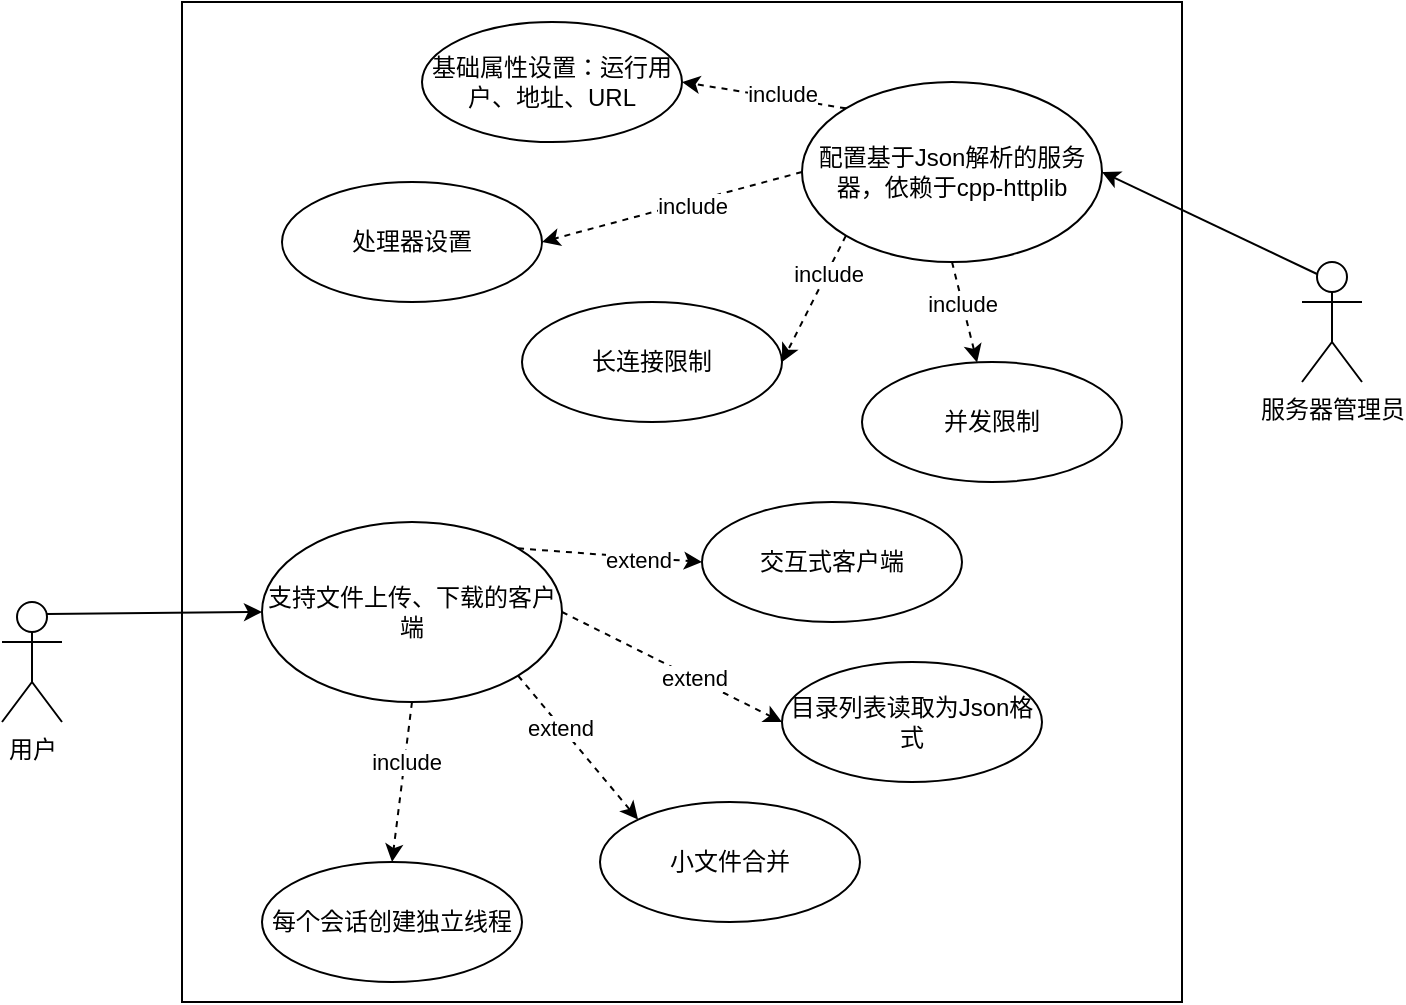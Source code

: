 <mxfile>
    <diagram id="8ZUV1O-Wr3U63PhVesEZ" name="第 1 页">
        <mxGraphModel dx="1067" dy="604" grid="1" gridSize="10" guides="1" tooltips="1" connect="1" arrows="1" fold="1" page="1" pageScale="1" pageWidth="827" pageHeight="1169" math="0" shadow="0">
            <root>
                <mxCell id="0"/>
                <mxCell id="1" parent="0"/>
                <mxCell id="2" value="" style="whiteSpace=wrap;html=1;aspect=fixed;" parent="1" vertex="1">
                    <mxGeometry x="140" y="10" width="500" height="500" as="geometry"/>
                </mxCell>
                <mxCell id="37" style="edgeStyle=none;html=1;exitX=0.25;exitY=0.1;exitDx=0;exitDy=0;exitPerimeter=0;entryX=1;entryY=0.5;entryDx=0;entryDy=0;" parent="1" source="3" target="16" edge="1">
                    <mxGeometry relative="1" as="geometry"/>
                </mxCell>
                <mxCell id="3" value="服务器管理员" style="shape=umlActor;verticalLabelPosition=bottom;verticalAlign=top;html=1;outlineConnect=0;" parent="1" vertex="1">
                    <mxGeometry x="700" y="140" width="30" height="60" as="geometry"/>
                </mxCell>
                <mxCell id="54" style="edgeStyle=none;html=1;exitX=0.75;exitY=0.1;exitDx=0;exitDy=0;exitPerimeter=0;entryX=0;entryY=0.5;entryDx=0;entryDy=0;" parent="1" source="9" target="38" edge="1">
                    <mxGeometry relative="1" as="geometry"/>
                </mxCell>
                <mxCell id="9" value="用户" style="shape=umlActor;verticalLabelPosition=bottom;verticalAlign=top;html=1;outlineConnect=0;" parent="1" vertex="1">
                    <mxGeometry x="50" y="310" width="30" height="60" as="geometry"/>
                </mxCell>
                <mxCell id="25" style="edgeStyle=none;html=1;exitX=0;exitY=0;exitDx=0;exitDy=0;entryX=1;entryY=0.5;entryDx=0;entryDy=0;dashed=1;" parent="1" source="16" target="26" edge="1">
                    <mxGeometry relative="1" as="geometry">
                        <Array as="points"/>
                    </mxGeometry>
                </mxCell>
                <mxCell id="48" value="include" style="edgeLabel;html=1;align=center;verticalAlign=middle;resizable=0;points=[];" parent="25" vertex="1" connectable="0">
                    <mxGeometry x="-0.212" y="-2" relative="1" as="geometry">
                        <mxPoint as="offset"/>
                    </mxGeometry>
                </mxCell>
                <mxCell id="33" style="edgeStyle=none;html=1;exitX=0;exitY=0.5;exitDx=0;exitDy=0;entryX=1;entryY=0.5;entryDx=0;entryDy=0;dashed=1;" parent="1" source="16" target="30" edge="1">
                    <mxGeometry relative="1" as="geometry"/>
                </mxCell>
                <mxCell id="45" value="include" style="edgeLabel;html=1;align=center;verticalAlign=middle;resizable=0;points=[];" parent="33" vertex="1" connectable="0">
                    <mxGeometry x="-0.145" y="2" relative="1" as="geometry">
                        <mxPoint as="offset"/>
                    </mxGeometry>
                </mxCell>
                <mxCell id="34" style="edgeStyle=none;html=1;exitX=0;exitY=1;exitDx=0;exitDy=0;entryX=1;entryY=0.5;entryDx=0;entryDy=0;dashed=1;" parent="1" source="16" target="31" edge="1">
                    <mxGeometry relative="1" as="geometry"/>
                </mxCell>
                <mxCell id="43" value="include" style="edgeLabel;html=1;align=center;verticalAlign=middle;resizable=0;points=[];" parent="34" vertex="1" connectable="0">
                    <mxGeometry x="-0.39" relative="1" as="geometry">
                        <mxPoint as="offset"/>
                    </mxGeometry>
                </mxCell>
                <mxCell id="36" style="edgeStyle=none;html=1;exitX=0.5;exitY=1;exitDx=0;exitDy=0;dashed=1;" parent="1" source="16" target="32" edge="1">
                    <mxGeometry relative="1" as="geometry"/>
                </mxCell>
                <mxCell id="42" value="include" style="edgeLabel;html=1;align=center;verticalAlign=middle;resizable=0;points=[];" parent="36" vertex="1" connectable="0">
                    <mxGeometry x="-0.428" y="1" relative="1" as="geometry">
                        <mxPoint y="6" as="offset"/>
                    </mxGeometry>
                </mxCell>
                <mxCell id="16" value="配置基于Json解析的服务器，依赖于cpp-httplib" style="ellipse;whiteSpace=wrap;html=1;" parent="1" vertex="1">
                    <mxGeometry x="450" y="50" width="150" height="90" as="geometry"/>
                </mxCell>
                <mxCell id="26" value="基础属性设置：运行用户、地址、URL" style="ellipse;whiteSpace=wrap;html=1;" parent="1" vertex="1">
                    <mxGeometry x="260" y="20" width="130" height="60" as="geometry"/>
                </mxCell>
                <mxCell id="30" value="处理器设置" style="ellipse;whiteSpace=wrap;html=1;" parent="1" vertex="1">
                    <mxGeometry x="190" y="100" width="130" height="60" as="geometry"/>
                </mxCell>
                <mxCell id="31" value="长连接限制" style="ellipse;whiteSpace=wrap;html=1;" parent="1" vertex="1">
                    <mxGeometry x="310" y="160" width="130" height="60" as="geometry"/>
                </mxCell>
                <mxCell id="32" value="并发限制" style="ellipse;whiteSpace=wrap;html=1;" parent="1" vertex="1">
                    <mxGeometry x="480" y="190" width="130" height="60" as="geometry"/>
                </mxCell>
                <mxCell id="50" style="edgeStyle=none;html=1;exitX=0.5;exitY=1;exitDx=0;exitDy=0;entryX=0.5;entryY=0;entryDx=0;entryDy=0;dashed=1;" parent="1" source="38" target="39" edge="1">
                    <mxGeometry relative="1" as="geometry"/>
                </mxCell>
                <mxCell id="55" value="include" style="edgeLabel;html=1;align=center;verticalAlign=middle;resizable=0;points=[];" parent="50" vertex="1" connectable="0">
                    <mxGeometry x="-0.274" relative="1" as="geometry">
                        <mxPoint as="offset"/>
                    </mxGeometry>
                </mxCell>
                <mxCell id="51" style="edgeStyle=none;html=1;exitX=1;exitY=1;exitDx=0;exitDy=0;entryX=0;entryY=0;entryDx=0;entryDy=0;dashed=1;" parent="1" source="38" target="40" edge="1">
                    <mxGeometry relative="1" as="geometry"/>
                </mxCell>
                <mxCell id="56" value="extend" style="edgeLabel;html=1;align=center;verticalAlign=middle;resizable=0;points=[];" parent="51" vertex="1" connectable="0">
                    <mxGeometry x="-0.298" y="-1" relative="1" as="geometry">
                        <mxPoint as="offset"/>
                    </mxGeometry>
                </mxCell>
                <mxCell id="52" style="edgeStyle=none;html=1;exitX=1;exitY=0.5;exitDx=0;exitDy=0;entryX=1;entryY=0.5;entryDx=0;entryDy=0;dashed=1;" parent="1" source="38" target="49" edge="1">
                    <mxGeometry relative="1" as="geometry"/>
                </mxCell>
                <mxCell id="57" value="extend" style="edgeLabel;html=1;align=center;verticalAlign=middle;resizable=0;points=[];" parent="52" vertex="1" connectable="0">
                    <mxGeometry x="0.2" relative="1" as="geometry">
                        <mxPoint as="offset"/>
                    </mxGeometry>
                </mxCell>
                <mxCell id="53" style="edgeStyle=none;html=1;exitX=1;exitY=0;exitDx=0;exitDy=0;entryX=1;entryY=0.5;entryDx=0;entryDy=0;dashed=1;" parent="1" source="38" target="41" edge="1">
                    <mxGeometry relative="1" as="geometry"/>
                </mxCell>
                <mxCell id="58" value="extend" style="edgeLabel;html=1;align=center;verticalAlign=middle;resizable=0;points=[];" parent="53" vertex="1" connectable="0">
                    <mxGeometry x="0.285" y="-1" relative="1" as="geometry">
                        <mxPoint as="offset"/>
                    </mxGeometry>
                </mxCell>
                <mxCell id="38" value="支持文件上传、下载的客户端" style="ellipse;whiteSpace=wrap;html=1;" parent="1" vertex="1">
                    <mxGeometry x="180" y="270" width="150" height="90" as="geometry"/>
                </mxCell>
                <mxCell id="39" value="每个会话创建独立线程" style="ellipse;whiteSpace=wrap;html=1;" parent="1" vertex="1">
                    <mxGeometry x="180" y="440" width="130" height="60" as="geometry"/>
                </mxCell>
                <mxCell id="40" value="小文件合并" style="ellipse;whiteSpace=wrap;html=1;" parent="1" vertex="1">
                    <mxGeometry x="349" y="410" width="130" height="60" as="geometry"/>
                </mxCell>
                <mxCell id="41" value="交互式客户端" style="ellipse;whiteSpace=wrap;html=1;direction=west;" parent="1" vertex="1">
                    <mxGeometry x="400" y="260" width="130" height="60" as="geometry"/>
                </mxCell>
                <mxCell id="49" value="目录列表读取为Json格式" style="ellipse;whiteSpace=wrap;html=1;direction=west;" parent="1" vertex="1">
                    <mxGeometry x="440" y="340" width="130" height="60" as="geometry"/>
                </mxCell>
            </root>
        </mxGraphModel>
    </diagram>
</mxfile>